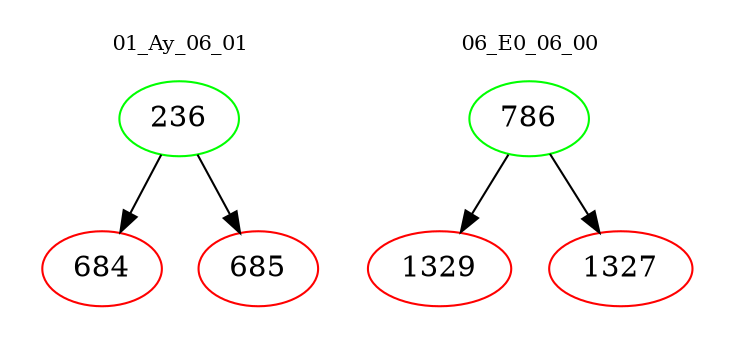 digraph{
subgraph cluster_0 {
color = white
label = "01_Ay_06_01";
fontsize=10;
T0_236 [label="236", color="green"]
T0_236 -> T0_684 [color="black"]
T0_684 [label="684", color="red"]
T0_236 -> T0_685 [color="black"]
T0_685 [label="685", color="red"]
}
subgraph cluster_1 {
color = white
label = "06_E0_06_00";
fontsize=10;
T1_786 [label="786", color="green"]
T1_786 -> T1_1329 [color="black"]
T1_1329 [label="1329", color="red"]
T1_786 -> T1_1327 [color="black"]
T1_1327 [label="1327", color="red"]
}
}
